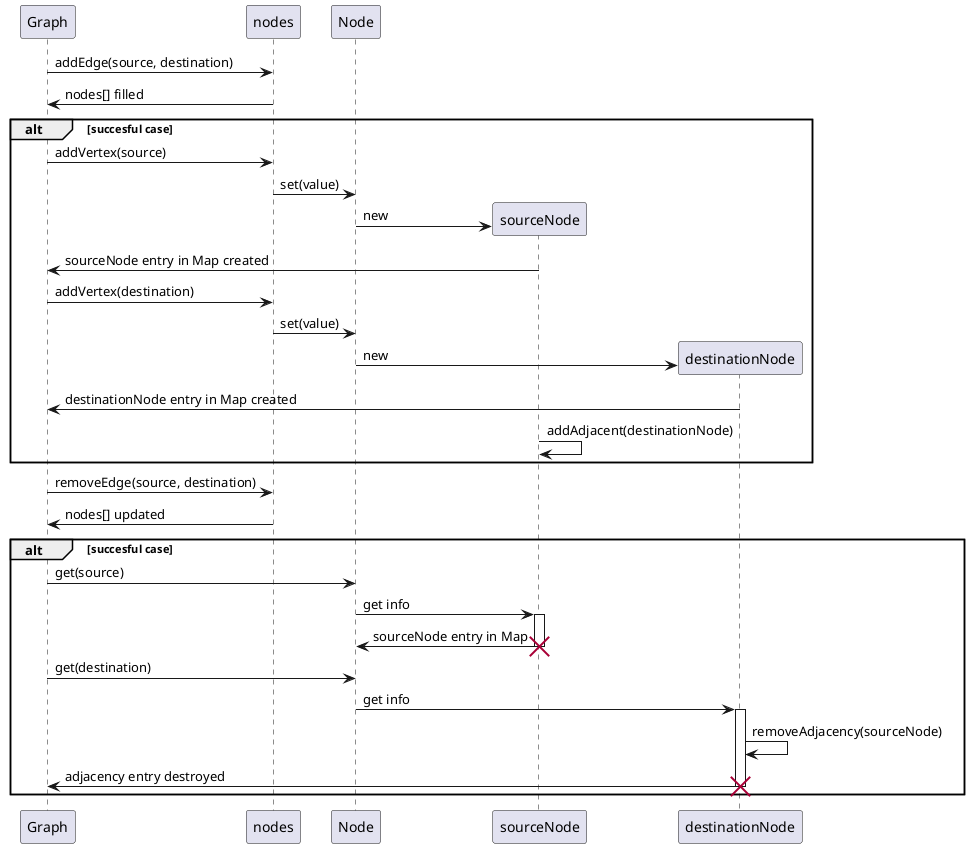 @startuml
Graph -> nodes : addEdge(source, destination)
nodes -> Graph : nodes[] filled

alt succesful case
	Graph -> nodes : addVertex(source)
	nodes -> Node : set(value)
	create sourceNode
	Node -> sourceNode : new
	sourceNode -> Graph : sourceNode entry in Map created
	Graph -> nodes : addVertex(destination)
	nodes -> Node : set(value)
	create destinationNode
	Node -> destinationNode : new
	destinationNode -> Graph : destinationNode entry in Map created
	sourceNode -> sourceNode : addAdjacent(destinationNode) 
end

Graph -> nodes : removeEdge(source, destination)
nodes -> Graph : nodes[] updated
alt succesful case
	Graph -> Node : get(source)
	Node -> sourceNode : get info
	activate sourceNode
	sourceNode -> Node : sourceNode entry in Map
	destroy sourceNode
	Graph -> Node : get(destination)
	Node -> destinationNode : get info
	activate destinationNode
	destinationNode -> destinationNode : removeAdjacency(sourceNode)
	destinationNode -> Graph : adjacency entry destroyed
	destroy destinationNode
end

@enduml